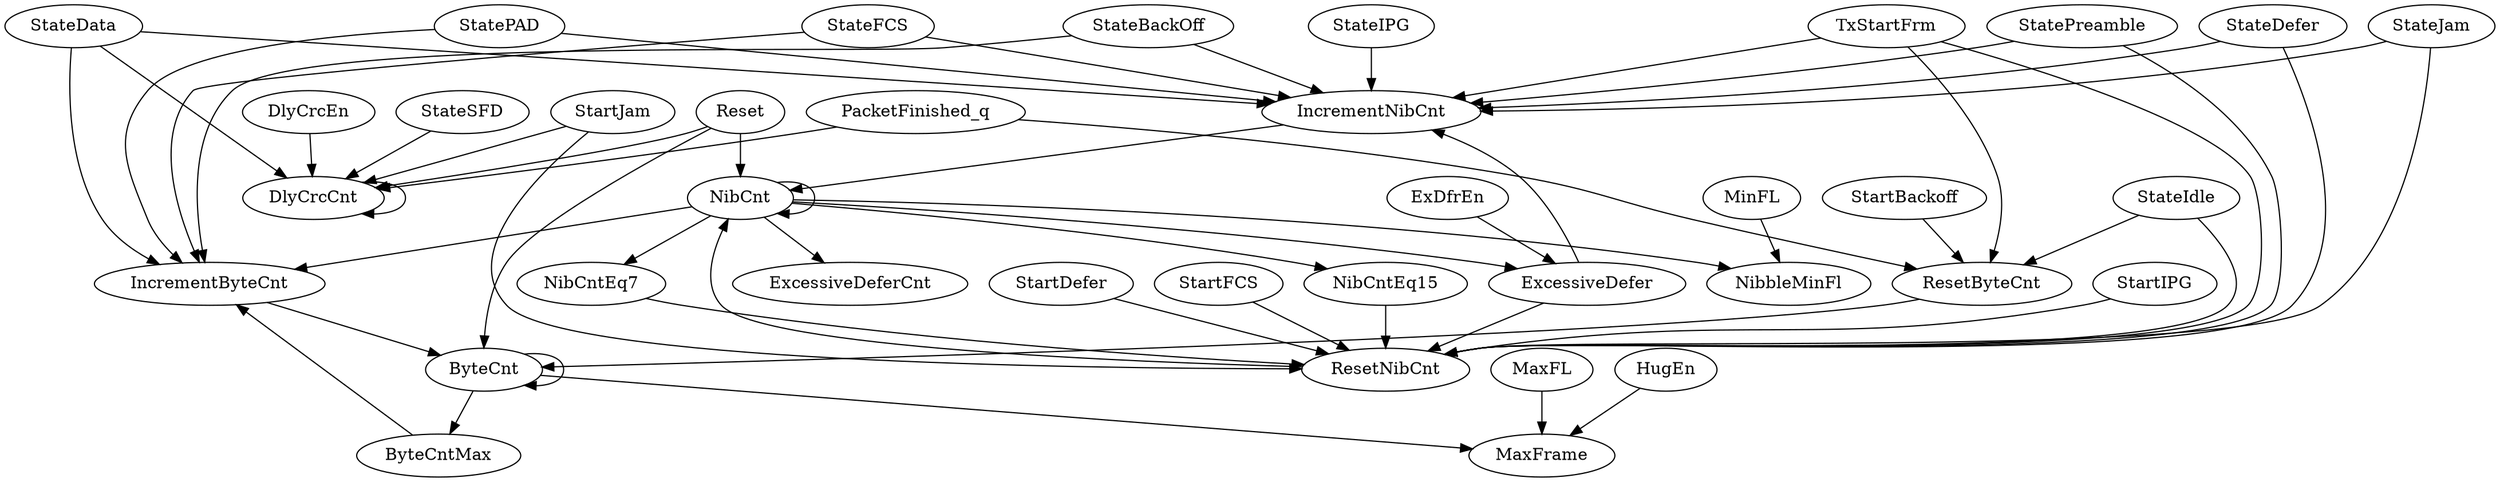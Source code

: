 digraph "" {
	StateSFD -> DlyCrcCnt	 [weight=1.0];
	StateJam -> ResetNibCnt	 [weight=1.0];
	StateJam -> IncrementNibCnt	 [weight=1.0];
	StateFCS -> IncrementByteCnt	 [weight=1.0];
	StateFCS -> IncrementNibCnt	 [weight=1.0];
	TxStartFrm -> ResetByteCnt	 [weight=1.0];
	TxStartFrm -> ResetNibCnt	 [weight=1.0];
	TxStartFrm -> IncrementNibCnt	 [weight=1.0];
	StartDefer -> ResetNibCnt	 [weight=1.0];
	ByteCntMax -> IncrementByteCnt	 [weight=1.0];
	DlyCrcEn -> DlyCrcCnt	 [weight=1.0];
	MinFL -> NibbleMinFl	 [weight=1.0];
	StartFCS -> ResetNibCnt	 [weight=1.0];
	StateData -> IncrementByteCnt	 [weight=1.0];
	StateData -> IncrementNibCnt	 [weight=1.0];
	StateData -> DlyCrcCnt	 [weight=3.0];
	IncrementByteCnt -> ByteCnt	 [weight=1.0];
	StateIdle -> ResetByteCnt	 [weight=1.0];
	StateIdle -> ResetNibCnt	 [weight=1.0];
	StateBackOff -> IncrementByteCnt	 [weight=1.0];
	StateBackOff -> IncrementNibCnt	 [weight=1.0];
	NibCntEq15 -> ResetNibCnt	 [weight=1.0];
	StartJam -> ResetNibCnt	 [weight=1.0];
	StartJam -> DlyCrcCnt	 [weight=2.0];
	NibCntEq7 -> ResetNibCnt	 [weight=1.0];
	ResetByteCnt -> ByteCnt	 [weight=2.0];
	StatePreamble -> ResetNibCnt	 [weight=1.0];
	StatePreamble -> IncrementNibCnt	 [weight=1.0];
	StatePAD -> IncrementByteCnt	 [weight=1.0];
	StatePAD -> IncrementNibCnt	 [weight=1.0];
	NibCnt -> NibbleMinFl	 [weight=1.0];
	NibCnt -> IncrementByteCnt	 [weight=1.0];
	NibCnt -> NibCntEq15	 [weight=1.0];
	NibCnt -> NibCntEq7	 [weight=1.0];
	NibCnt -> NibCnt	 [weight=1.0];
	NibCnt -> ExcessiveDefer	 [weight=1.0];
	NibCnt -> ExcessiveDeferCnt	 [weight=1.0];
	ResetNibCnt -> NibCnt	 [weight=2.0];
	ExcessiveDefer -> ResetNibCnt	 [weight=1.0];
	ExcessiveDefer -> IncrementNibCnt	 [weight=1.0];
	Reset -> NibCnt	 [weight=3.0];
	Reset -> DlyCrcCnt	 [weight=3.0];
	Reset -> ByteCnt	 [weight=3.0];
	HugEn -> MaxFrame	 [weight=1.0];
	IncrementNibCnt -> NibCnt	 [weight=1.0];
	PacketFinished_q -> ResetByteCnt	 [weight=1.0];
	PacketFinished_q -> DlyCrcCnt	 [weight=2.0];
	DlyCrcCnt -> DlyCrcCnt	 [weight=4.0];
	StateIPG -> IncrementNibCnt	 [weight=1.0];
	StartBackoff -> ResetByteCnt	 [weight=1.0];
	MaxFL -> MaxFrame	 [weight=1.0];
	StartIPG -> ResetNibCnt	 [weight=1.0];
	StateDefer -> ResetNibCnt	 [weight=1.0];
	StateDefer -> IncrementNibCnt	 [weight=1.0];
	ByteCnt -> ByteCntMax	 [weight=1.0];
	ByteCnt -> MaxFrame	 [weight=1.0];
	ByteCnt -> ByteCnt	 [weight=1.0];
	ExDfrEn -> ExcessiveDefer	 [weight=1.0];
}
